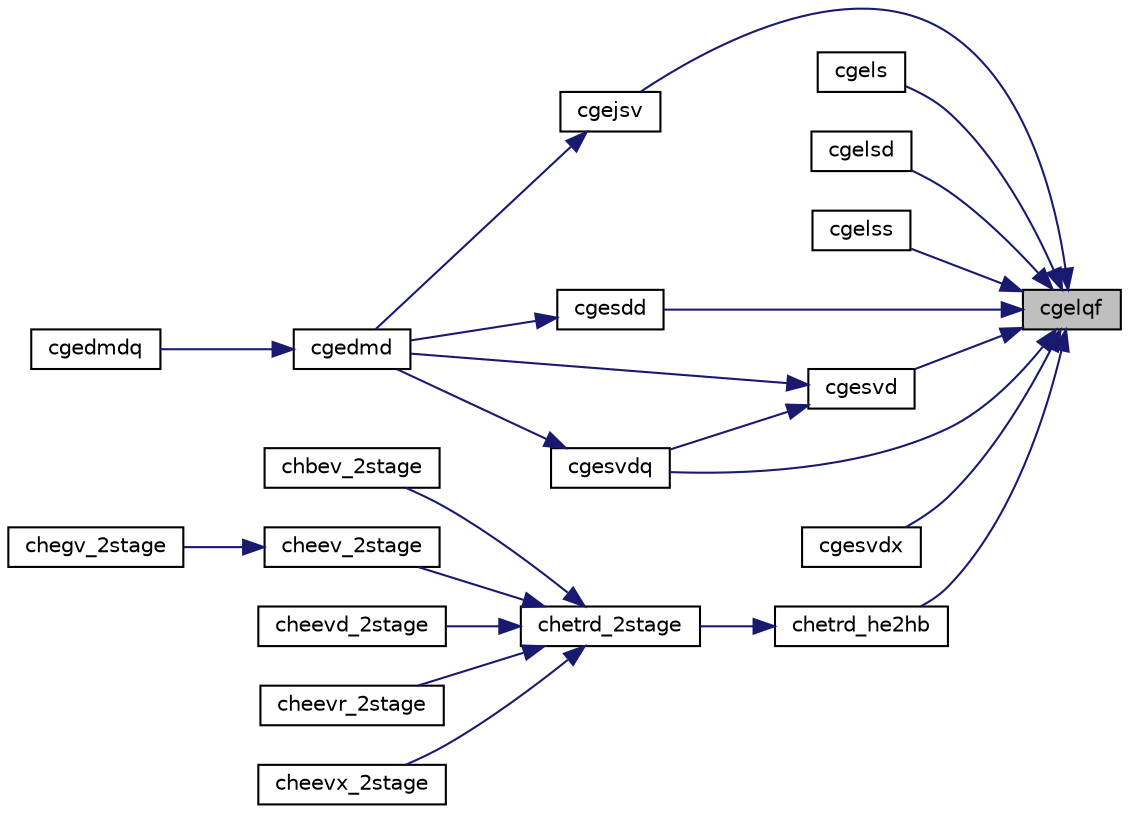 digraph "cgelqf"
{
 // LATEX_PDF_SIZE
  edge [fontname="Helvetica",fontsize="10",labelfontname="Helvetica",labelfontsize="10"];
  node [fontname="Helvetica",fontsize="10",shape=record];
  rankdir="RL";
  Node1 [label="cgelqf",height=0.2,width=0.4,color="black", fillcolor="grey75", style="filled", fontcolor="black",tooltip="CGELQF"];
  Node1 -> Node2 [dir="back",color="midnightblue",fontsize="10",style="solid",fontname="Helvetica"];
  Node2 [label="cgejsv",height=0.2,width=0.4,color="black", fillcolor="white", style="filled",URL="$cgejsv_8f.html#a180e586691d6b25d7abc45fc79670906",tooltip="CGEJSV"];
  Node2 -> Node3 [dir="back",color="midnightblue",fontsize="10",style="solid",fontname="Helvetica"];
  Node3 [label="cgedmd",height=0.2,width=0.4,color="black", fillcolor="white", style="filled",URL="$cgedmd_8f90.html#ae20a5be20e93752e6a0f2e85b78d5a96",tooltip="CGEDMD computes the Dynamic Mode Decomposition (DMD) for a pair of data snapshot matrices."];
  Node3 -> Node4 [dir="back",color="midnightblue",fontsize="10",style="solid",fontname="Helvetica"];
  Node4 [label="cgedmdq",height=0.2,width=0.4,color="black", fillcolor="white", style="filled",URL="$cgedmdq_8f90.html#a80108eada0975658d093e7bfd753b623",tooltip="CGEDMDQ computes the Dynamic Mode Decomposition (DMD) for a pair of data snapshot matrices."];
  Node1 -> Node5 [dir="back",color="midnightblue",fontsize="10",style="solid",fontname="Helvetica"];
  Node5 [label="cgels",height=0.2,width=0.4,color="black", fillcolor="white", style="filled",URL="$cgels_8f.html#a009f11bc846e7a02af4650924230c38c",tooltip="CGELS solves overdetermined or underdetermined systems for GE matrices"];
  Node1 -> Node6 [dir="back",color="midnightblue",fontsize="10",style="solid",fontname="Helvetica"];
  Node6 [label="cgelsd",height=0.2,width=0.4,color="black", fillcolor="white", style="filled",URL="$cgelsd_8f.html#abe955d518aa1f5fec04eb13fb9ee56c2",tooltip="CGELSD computes the minimum-norm solution to a linear least squares problem for GE matrices"];
  Node1 -> Node7 [dir="back",color="midnightblue",fontsize="10",style="solid",fontname="Helvetica"];
  Node7 [label="cgelss",height=0.2,width=0.4,color="black", fillcolor="white", style="filled",URL="$cgelss_8f.html#a104cdf5ce9195df46ace1749820a7d4a",tooltip="CGELSS solves overdetermined or underdetermined systems for GE matrices"];
  Node1 -> Node8 [dir="back",color="midnightblue",fontsize="10",style="solid",fontname="Helvetica"];
  Node8 [label="cgesdd",height=0.2,width=0.4,color="black", fillcolor="white", style="filled",URL="$cgesdd_8f.html#a609f3fc4da34716dd2bcd985924d20bd",tooltip="CGESDD"];
  Node8 -> Node3 [dir="back",color="midnightblue",fontsize="10",style="solid",fontname="Helvetica"];
  Node1 -> Node9 [dir="back",color="midnightblue",fontsize="10",style="solid",fontname="Helvetica"];
  Node9 [label="cgesvd",height=0.2,width=0.4,color="black", fillcolor="white", style="filled",URL="$cgesvd_8f.html#a0ed22d535ec7d84e8bf4f2f885df8c5c",tooltip="CGESVD computes the singular value decomposition (SVD) for GE matrices"];
  Node9 -> Node3 [dir="back",color="midnightblue",fontsize="10",style="solid",fontname="Helvetica"];
  Node9 -> Node10 [dir="back",color="midnightblue",fontsize="10",style="solid",fontname="Helvetica"];
  Node10 [label="cgesvdq",height=0.2,width=0.4,color="black", fillcolor="white", style="filled",URL="$cgesvdq_8f.html#a8385f1a23cf2bd7014e67bf2bb284de3",tooltip="CGESVDQ computes the singular value decomposition (SVD) with a QR-Preconditioned QR SVD Method for GE..."];
  Node10 -> Node3 [dir="back",color="midnightblue",fontsize="10",style="solid",fontname="Helvetica"];
  Node1 -> Node10 [dir="back",color="midnightblue",fontsize="10",style="solid",fontname="Helvetica"];
  Node1 -> Node11 [dir="back",color="midnightblue",fontsize="10",style="solid",fontname="Helvetica"];
  Node11 [label="cgesvdx",height=0.2,width=0.4,color="black", fillcolor="white", style="filled",URL="$cgesvdx_8f.html#a97f13f2c54e078344d3f9f20ac24c8be",tooltip="CGESVDX computes the singular value decomposition (SVD) for GE matrices"];
  Node1 -> Node12 [dir="back",color="midnightblue",fontsize="10",style="solid",fontname="Helvetica"];
  Node12 [label="chetrd_he2hb",height=0.2,width=0.4,color="black", fillcolor="white", style="filled",URL="$chetrd__he2hb_8f.html#ad8c7862093b3ac5727a6e2a3b1df1b73",tooltip="CHETRD_HE2HB"];
  Node12 -> Node13 [dir="back",color="midnightblue",fontsize="10",style="solid",fontname="Helvetica"];
  Node13 [label="chetrd_2stage",height=0.2,width=0.4,color="black", fillcolor="white", style="filled",URL="$chetrd__2stage_8f.html#af3e33440fb683b215f6c2569869d6965",tooltip="CHETRD_2STAGE"];
  Node13 -> Node14 [dir="back",color="midnightblue",fontsize="10",style="solid",fontname="Helvetica"];
  Node14 [label="chbev_2stage",height=0.2,width=0.4,color="black", fillcolor="white", style="filled",URL="$chbev__2stage_8f.html#a4ef30f4426bc3e5e88d1c833b53aeadc",tooltip="CHBEV_2STAGE computes the eigenvalues and, optionally, the left and/or right eigenvectors for OTHER m..."];
  Node13 -> Node15 [dir="back",color="midnightblue",fontsize="10",style="solid",fontname="Helvetica"];
  Node15 [label="cheev_2stage",height=0.2,width=0.4,color="black", fillcolor="white", style="filled",URL="$cheev__2stage_8f.html#af52d306acb40ea108aa4b06bb0fbae43",tooltip="CHEEV_2STAGE computes the eigenvalues and, optionally, the left and/or right eigenvectors for HE matr..."];
  Node15 -> Node16 [dir="back",color="midnightblue",fontsize="10",style="solid",fontname="Helvetica"];
  Node16 [label="chegv_2stage",height=0.2,width=0.4,color="black", fillcolor="white", style="filled",URL="$chegv__2stage_8f.html#a7027121a5599a07ebab2a56100f05f32",tooltip="CHEGV_2STAGE"];
  Node13 -> Node17 [dir="back",color="midnightblue",fontsize="10",style="solid",fontname="Helvetica"];
  Node17 [label="cheevd_2stage",height=0.2,width=0.4,color="black", fillcolor="white", style="filled",URL="$cheevd__2stage_8f.html#a7d77c89933d557e7131ebb6474e2a3c0",tooltip="CHEEVD_2STAGE computes the eigenvalues and, optionally, the left and/or right eigenvectors for HE mat..."];
  Node13 -> Node18 [dir="back",color="midnightblue",fontsize="10",style="solid",fontname="Helvetica"];
  Node18 [label="cheevr_2stage",height=0.2,width=0.4,color="black", fillcolor="white", style="filled",URL="$cheevr__2stage_8f.html#a378c442e3a5e9ef21a80e3c26c5b4050",tooltip="CHEEVR_2STAGE computes the eigenvalues and, optionally, the left and/or right eigenvectors for HE mat..."];
  Node13 -> Node19 [dir="back",color="midnightblue",fontsize="10",style="solid",fontname="Helvetica"];
  Node19 [label="cheevx_2stage",height=0.2,width=0.4,color="black", fillcolor="white", style="filled",URL="$cheevx__2stage_8f.html#a1279b26b80d88a050ab7b88b7f578b09",tooltip="CHEEVX_2STAGE computes the eigenvalues and, optionally, the left and/or right eigenvectors for HE mat..."];
}
